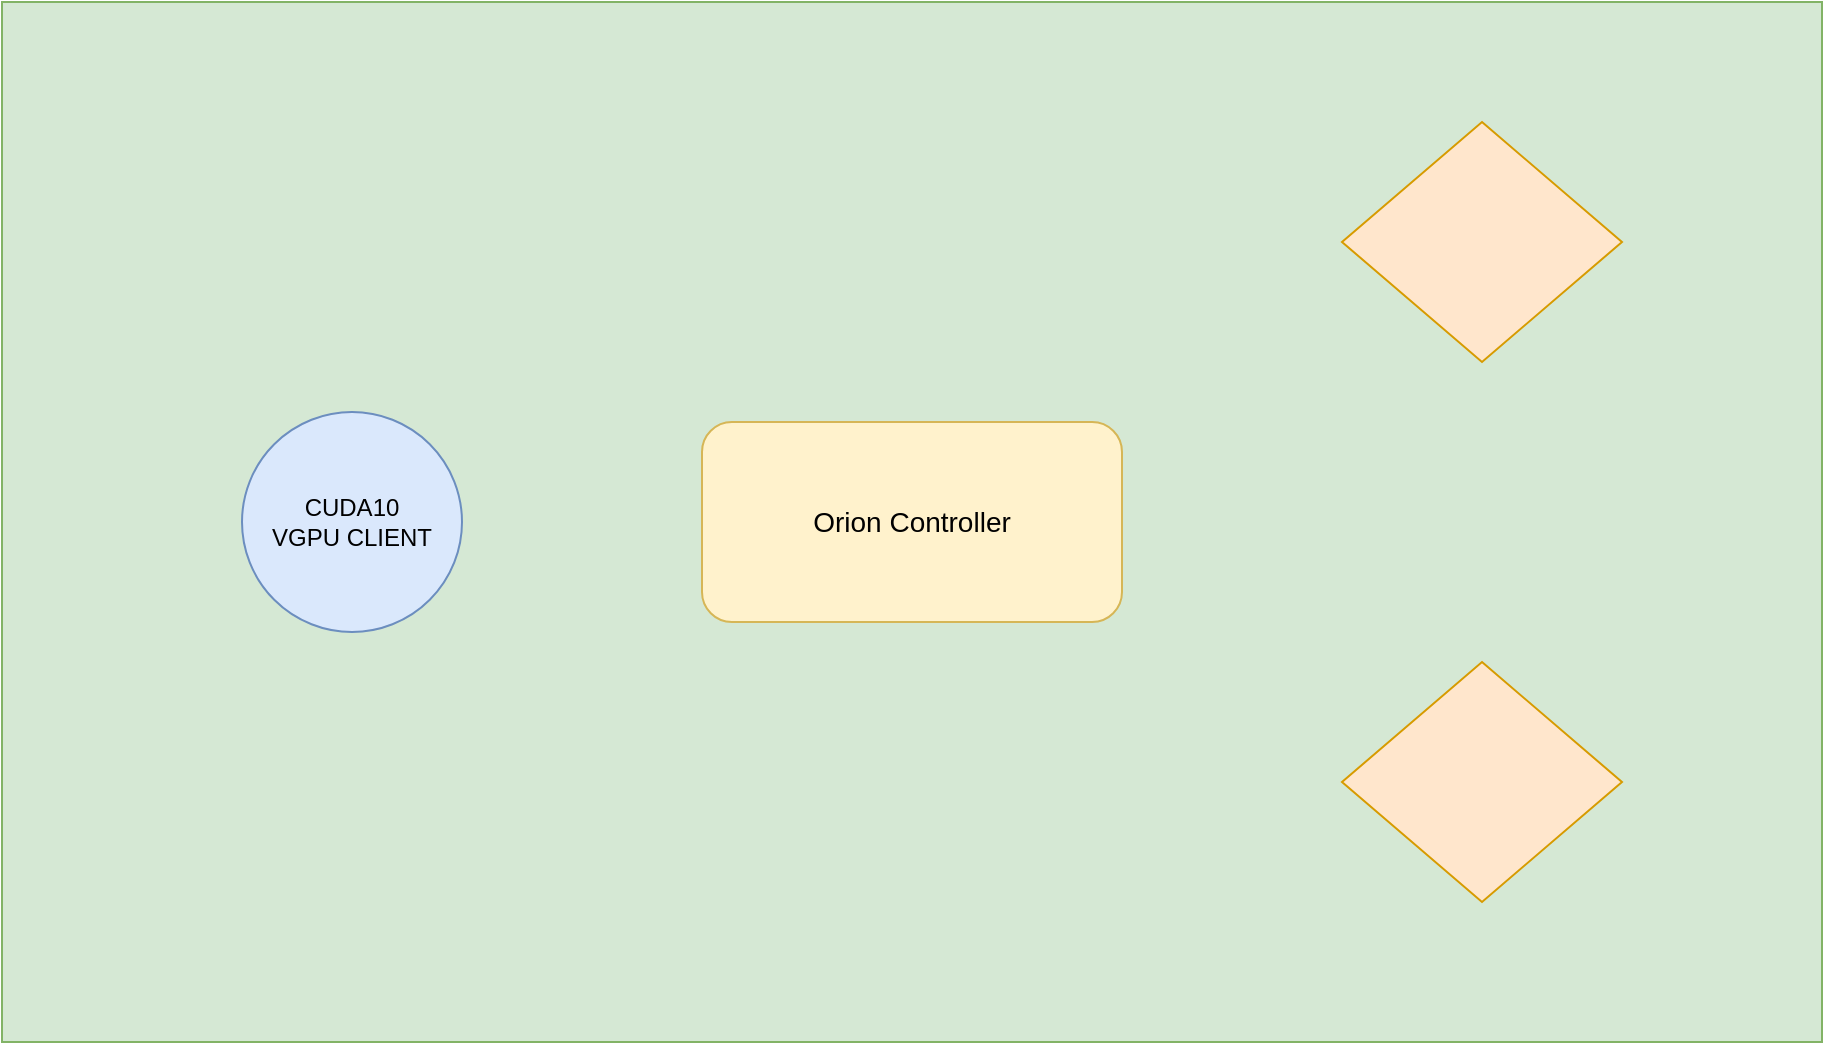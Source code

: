 <mxfile version="20.5.3" type="github">
  <diagram id="m2nc2vaszlw0PX9yCNmE" name="Page-1">
    <mxGraphModel dx="1426" dy="800" grid="1" gridSize="10" guides="1" tooltips="1" connect="1" arrows="1" fold="1" page="1" pageScale="1" pageWidth="850" pageHeight="1100" math="0" shadow="0">
      <root>
        <mxCell id="0" />
        <mxCell id="1" parent="0" />
        <mxCell id="sGnyk_94gpnCntftPBTW-1" value="" style="rounded=0;whiteSpace=wrap;html=1;fillColor=#d5e8d4;strokeColor=#82b366;" vertex="1" parent="1">
          <mxGeometry x="160" y="160" width="910" height="520" as="geometry" />
        </mxCell>
        <mxCell id="sGnyk_94gpnCntftPBTW-2" value="&lt;font style=&quot;font-size: 14px;&quot;&gt;Orion Controller&lt;/font&gt;" style="rounded=1;whiteSpace=wrap;html=1;fillColor=#fff2cc;strokeColor=#d6b656;" vertex="1" parent="1">
          <mxGeometry x="510" y="370" width="210" height="100" as="geometry" />
        </mxCell>
        <mxCell id="sGnyk_94gpnCntftPBTW-4" value="CUDA10&lt;br&gt;VGPU CLIENT" style="ellipse;whiteSpace=wrap;html=1;aspect=fixed;fillColor=#dae8fc;strokeColor=#6c8ebf;" vertex="1" parent="1">
          <mxGeometry x="280" y="365" width="110" height="110" as="geometry" />
        </mxCell>
        <mxCell id="sGnyk_94gpnCntftPBTW-7" value="" style="rhombus;whiteSpace=wrap;html=1;fontSize=14;fillColor=#ffe6cc;strokeColor=#d79b00;" vertex="1" parent="1">
          <mxGeometry x="830" y="220" width="140" height="120" as="geometry" />
        </mxCell>
        <mxCell id="sGnyk_94gpnCntftPBTW-8" value="" style="rhombus;whiteSpace=wrap;html=1;fontSize=14;fillColor=#ffe6cc;strokeColor=#d79b00;" vertex="1" parent="1">
          <mxGeometry x="830" y="490" width="140" height="120" as="geometry" />
        </mxCell>
      </root>
    </mxGraphModel>
  </diagram>
</mxfile>
